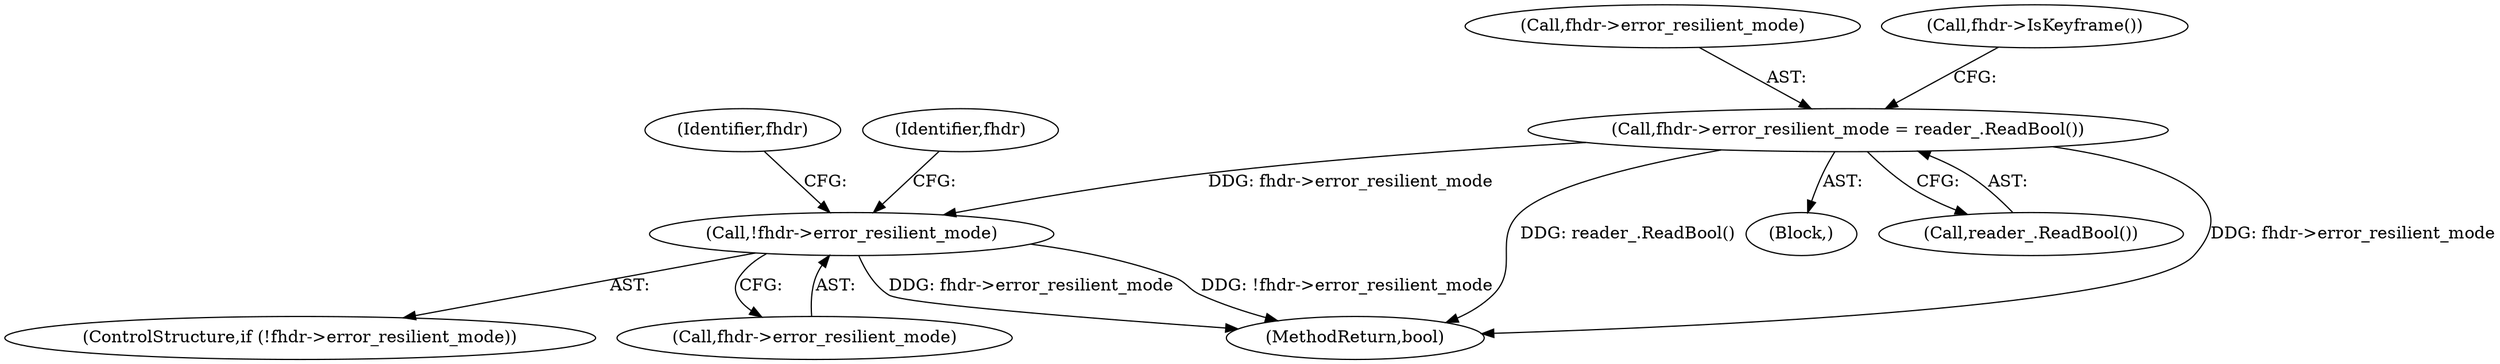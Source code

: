 digraph "0_Chrome_27c68f543e5eba779902447445dfb05ec3f5bf75_15@API" {
"1000193" [label="(Call,fhdr->error_resilient_mode = reader_.ReadBool())"];
"1000234" [label="(Call,!fhdr->error_resilient_mode)"];
"1000240" [label="(Identifier,fhdr)"];
"1000194" [label="(Call,fhdr->error_resilient_mode)"];
"1000437" [label="(MethodReturn,bool)"];
"1000246" [label="(Identifier,fhdr)"];
"1000104" [label="(Block,)"];
"1000234" [label="(Call,!fhdr->error_resilient_mode)"];
"1000233" [label="(ControlStructure,if (!fhdr->error_resilient_mode))"];
"1000193" [label="(Call,fhdr->error_resilient_mode = reader_.ReadBool())"];
"1000197" [label="(Call,reader_.ReadBool())"];
"1000199" [label="(Call,fhdr->IsKeyframe())"];
"1000235" [label="(Call,fhdr->error_resilient_mode)"];
"1000193" -> "1000104"  [label="AST: "];
"1000193" -> "1000197"  [label="CFG: "];
"1000194" -> "1000193"  [label="AST: "];
"1000197" -> "1000193"  [label="AST: "];
"1000199" -> "1000193"  [label="CFG: "];
"1000193" -> "1000437"  [label="DDG: fhdr->error_resilient_mode"];
"1000193" -> "1000437"  [label="DDG: reader_.ReadBool()"];
"1000193" -> "1000234"  [label="DDG: fhdr->error_resilient_mode"];
"1000234" -> "1000233"  [label="AST: "];
"1000234" -> "1000235"  [label="CFG: "];
"1000235" -> "1000234"  [label="AST: "];
"1000240" -> "1000234"  [label="CFG: "];
"1000246" -> "1000234"  [label="CFG: "];
"1000234" -> "1000437"  [label="DDG: fhdr->error_resilient_mode"];
"1000234" -> "1000437"  [label="DDG: !fhdr->error_resilient_mode"];
}
